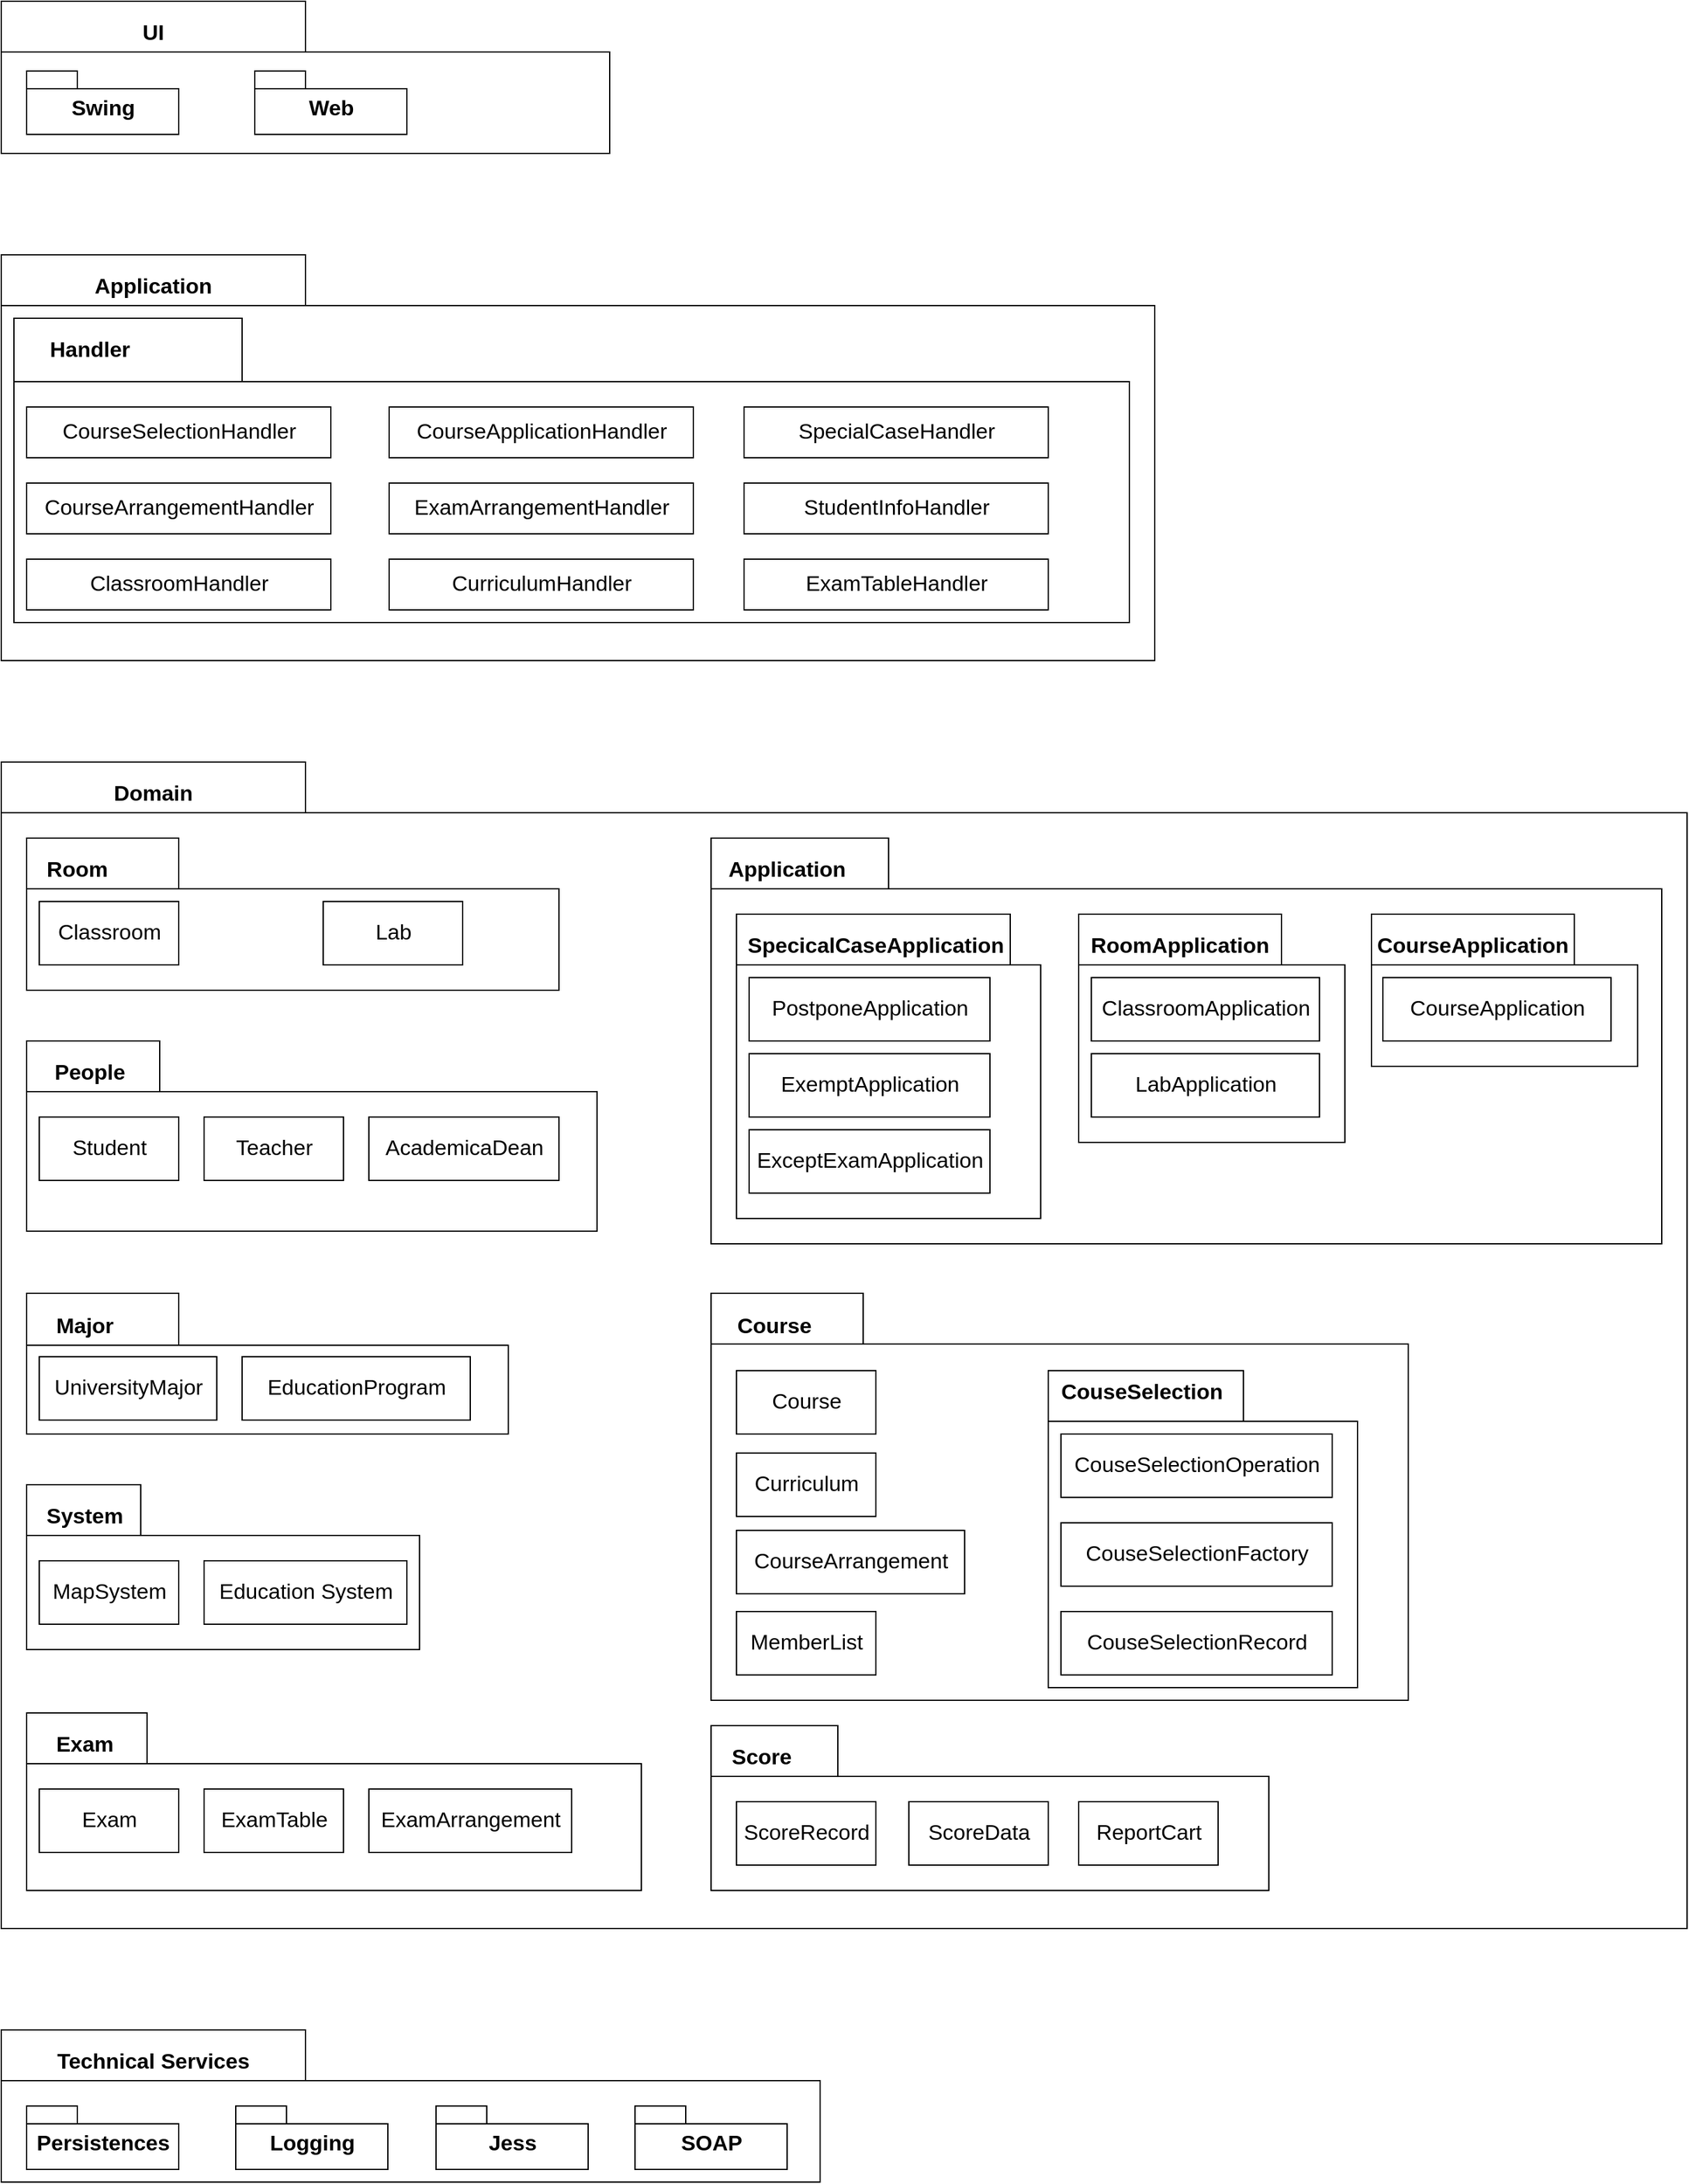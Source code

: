 <mxfile version="13.9.9" type="device"><diagram id="fV51BSM0cmDmqRP8hTR2" name="第 1 页"><mxGraphModel dx="1097" dy="689" grid="0" gridSize="10" guides="1" tooltips="1" connect="1" arrows="1" fold="1" page="0" pageScale="1" pageWidth="827" pageHeight="1169" math="0" shadow="0"><root><mxCell id="0"/><mxCell id="1" parent="0"/><mxCell id="63KLWWeNC_mTYOnKTDJR-7" value="" style="shape=folder;fontStyle=1;spacingTop=10;tabWidth=240;tabHeight=40;tabPosition=left;html=1;fontSize=17;" vertex="1" parent="1"><mxGeometry x="160" y="720" width="1330" height="920" as="geometry"/></mxCell><mxCell id="63KLWWeNC_mTYOnKTDJR-57" value="" style="shape=folder;fontStyle=1;spacingTop=10;tabWidth=140;tabHeight=40;tabPosition=left;html=1;fontSize=17;" vertex="1" parent="1"><mxGeometry x="720" y="780" width="750" height="320" as="geometry"/></mxCell><mxCell id="63KLWWeNC_mTYOnKTDJR-13" value="" style="shape=folder;fontStyle=1;spacingTop=10;tabWidth=240;tabHeight=40;tabPosition=left;html=1;fontSize=17;" vertex="1" parent="1"><mxGeometry x="160" y="320" width="910" height="320" as="geometry"/></mxCell><mxCell id="63KLWWeNC_mTYOnKTDJR-38" value="" style="shape=folder;fontStyle=1;spacingTop=10;tabWidth=180;tabHeight=50;tabPosition=left;html=1;fontSize=17;" vertex="1" parent="1"><mxGeometry x="170" y="370" width="880" height="240" as="geometry"/></mxCell><mxCell id="63KLWWeNC_mTYOnKTDJR-1" value="" style="shape=folder;fontStyle=1;spacingTop=10;tabWidth=240;tabHeight=40;tabPosition=left;html=1;" vertex="1" parent="1"><mxGeometry x="160" y="120" width="480" height="120" as="geometry"/></mxCell><mxCell id="63KLWWeNC_mTYOnKTDJR-3" value="UI" style="text;align=center;fontStyle=1;verticalAlign=middle;spacingLeft=3;spacingRight=3;strokeColor=none;rotatable=0;points=[[0,0.5],[1,0.5]];portConstraint=eastwest;fontSize=17;" vertex="1" parent="1"><mxGeometry x="250" y="130" width="60" height="26" as="geometry"/></mxCell><mxCell id="63KLWWeNC_mTYOnKTDJR-4" value="Swing" style="shape=folder;fontStyle=1;spacingTop=10;tabWidth=40;tabHeight=14;tabPosition=left;html=1;fontSize=17;" vertex="1" parent="1"><mxGeometry x="180" y="175" width="120" height="50" as="geometry"/></mxCell><mxCell id="63KLWWeNC_mTYOnKTDJR-5" value="Web" style="shape=folder;fontStyle=1;spacingTop=10;tabWidth=40;tabHeight=14;tabPosition=left;html=1;fontSize=17;" vertex="1" parent="1"><mxGeometry x="360" y="175" width="120" height="50" as="geometry"/></mxCell><mxCell id="63KLWWeNC_mTYOnKTDJR-8" value="Domain" style="text;align=center;fontStyle=1;verticalAlign=middle;spacingLeft=3;spacingRight=3;strokeColor=none;rotatable=0;points=[[0,0.5],[1,0.5]];portConstraint=eastwest;fontSize=17;" vertex="1" parent="1"><mxGeometry x="240" y="730" width="80" height="26" as="geometry"/></mxCell><mxCell id="63KLWWeNC_mTYOnKTDJR-9" value="" style="shape=folder;fontStyle=1;spacingTop=10;tabWidth=240;tabHeight=40;tabPosition=left;html=1;fontSize=17;" vertex="1" parent="1"><mxGeometry x="160" y="1720" width="646" height="120" as="geometry"/></mxCell><mxCell id="63KLWWeNC_mTYOnKTDJR-10" value="Technical Services" style="text;align=center;fontStyle=1;verticalAlign=middle;spacingLeft=3;spacingRight=3;strokeColor=none;rotatable=0;points=[[0,0.5],[1,0.5]];portConstraint=eastwest;fontSize=17;" vertex="1" parent="1"><mxGeometry x="240" y="1730" width="80" height="26" as="geometry"/></mxCell><mxCell id="63KLWWeNC_mTYOnKTDJR-11" value="Persistences" style="shape=folder;fontStyle=1;spacingTop=10;tabWidth=40;tabHeight=14;tabPosition=left;html=1;fontSize=17;" vertex="1" parent="1"><mxGeometry x="180" y="1780" width="120" height="50" as="geometry"/></mxCell><mxCell id="63KLWWeNC_mTYOnKTDJR-12" value="Logging" style="shape=folder;fontStyle=1;spacingTop=10;tabWidth=40;tabHeight=14;tabPosition=left;html=1;fontSize=17;" vertex="1" parent="1"><mxGeometry x="345" y="1780" width="120" height="50" as="geometry"/></mxCell><mxCell id="63KLWWeNC_mTYOnKTDJR-14" value="Application" style="text;align=center;fontStyle=1;verticalAlign=middle;spacingLeft=3;spacingRight=3;strokeColor=none;rotatable=0;points=[[0,0.5],[1,0.5]];portConstraint=eastwest;fontSize=17;" vertex="1" parent="1"><mxGeometry x="240" y="330" width="80" height="26" as="geometry"/></mxCell><mxCell id="63KLWWeNC_mTYOnKTDJR-22" value="CourseSelectionHandler" style="html=1;fontSize=17;" vertex="1" parent="1"><mxGeometry x="180" y="440" width="240" height="40" as="geometry"/></mxCell><mxCell id="63KLWWeNC_mTYOnKTDJR-24" value="CourseApplicationHandler" style="html=1;fontSize=17;" vertex="1" parent="1"><mxGeometry x="466" y="440" width="240" height="40" as="geometry"/></mxCell><mxCell id="63KLWWeNC_mTYOnKTDJR-26" value="SpecialCaseHandler" style="html=1;fontSize=17;" vertex="1" parent="1"><mxGeometry x="746" y="440" width="240" height="40" as="geometry"/></mxCell><mxCell id="63KLWWeNC_mTYOnKTDJR-27" value="CourseArrangementHandler" style="html=1;fontSize=17;" vertex="1" parent="1"><mxGeometry x="180" y="500" width="240" height="40" as="geometry"/></mxCell><mxCell id="63KLWWeNC_mTYOnKTDJR-28" value="ExamArrangementHandler" style="html=1;fontSize=17;" vertex="1" parent="1"><mxGeometry x="466" y="500" width="240" height="40" as="geometry"/></mxCell><mxCell id="63KLWWeNC_mTYOnKTDJR-29" value="StudentInfoHandler" style="html=1;fontSize=17;" vertex="1" parent="1"><mxGeometry x="746" y="500" width="240" height="40" as="geometry"/></mxCell><mxCell id="63KLWWeNC_mTYOnKTDJR-30" value="" style="shape=folder;fontStyle=1;spacingTop=10;tabWidth=220;tabHeight=40;tabPosition=left;html=1;fontSize=17;" vertex="1" parent="1"><mxGeometry x="740" y="840" width="240" height="240" as="geometry"/></mxCell><mxCell id="63KLWWeNC_mTYOnKTDJR-31" value="SpecicalCaseApplication" style="text;align=center;fontStyle=1;verticalAlign=middle;spacingLeft=3;spacingRight=3;strokeColor=none;rotatable=0;points=[[0,0.5],[1,0.5]];portConstraint=eastwest;fontSize=17;" vertex="1" parent="1"><mxGeometry x="810" y="850" width="80" height="26" as="geometry"/></mxCell><mxCell id="63KLWWeNC_mTYOnKTDJR-33" value="PostponeApplication" style="html=1;fontSize=17;" vertex="1" parent="1"><mxGeometry x="750" y="890" width="190" height="50" as="geometry"/></mxCell><mxCell id="63KLWWeNC_mTYOnKTDJR-34" value="ExemptApplication" style="html=1;fontSize=17;" vertex="1" parent="1"><mxGeometry x="750" y="950" width="190" height="50" as="geometry"/></mxCell><mxCell id="63KLWWeNC_mTYOnKTDJR-36" value="ExceptExamApplication" style="html=1;fontSize=17;" vertex="1" parent="1"><mxGeometry x="750" y="1010" width="190" height="50" as="geometry"/></mxCell><mxCell id="63KLWWeNC_mTYOnKTDJR-37" value="ClassroomHandler" style="html=1;fontSize=17;" vertex="1" parent="1"><mxGeometry x="180" y="560" width="240" height="40" as="geometry"/></mxCell><mxCell id="63KLWWeNC_mTYOnKTDJR-39" value="Handler" style="text;align=center;fontStyle=1;verticalAlign=middle;spacingLeft=3;spacingRight=3;strokeColor=none;rotatable=0;points=[[0,0.5],[1,0.5]];portConstraint=eastwest;fontSize=17;" vertex="1" parent="1"><mxGeometry x="190" y="380" width="80" height="26" as="geometry"/></mxCell><mxCell id="63KLWWeNC_mTYOnKTDJR-40" value="" style="shape=folder;fontStyle=1;spacingTop=10;tabWidth=120;tabHeight=40;tabPosition=left;html=1;fontSize=17;" vertex="1" parent="1"><mxGeometry x="180" y="780" width="420" height="120" as="geometry"/></mxCell><mxCell id="63KLWWeNC_mTYOnKTDJR-41" value="Room" style="text;align=center;fontStyle=1;verticalAlign=middle;spacingLeft=3;spacingRight=3;strokeColor=none;rotatable=0;points=[[0,0.5],[1,0.5]];portConstraint=eastwest;fontSize=17;" vertex="1" parent="1"><mxGeometry x="180" y="790" width="80" height="26" as="geometry"/></mxCell><mxCell id="63KLWWeNC_mTYOnKTDJR-42" value="Classroom" style="html=1;fontSize=17;" vertex="1" parent="1"><mxGeometry x="190" y="830" width="110" height="50" as="geometry"/></mxCell><mxCell id="63KLWWeNC_mTYOnKTDJR-43" value="Lab" style="html=1;fontSize=17;" vertex="1" parent="1"><mxGeometry x="414" y="830" width="110" height="50" as="geometry"/></mxCell><mxCell id="63KLWWeNC_mTYOnKTDJR-47" value="" style="shape=folder;fontStyle=1;spacingTop=10;tabWidth=105;tabHeight=40;tabPosition=left;html=1;fontSize=17;" vertex="1" parent="1"><mxGeometry x="180" y="940" width="450" height="150" as="geometry"/></mxCell><mxCell id="63KLWWeNC_mTYOnKTDJR-48" value="People" style="text;align=center;fontStyle=1;verticalAlign=middle;spacingLeft=3;spacingRight=3;strokeColor=none;rotatable=0;points=[[0,0.5],[1,0.5]];portConstraint=eastwest;fontSize=17;" vertex="1" parent="1"><mxGeometry x="190" y="950" width="80" height="26" as="geometry"/></mxCell><mxCell id="63KLWWeNC_mTYOnKTDJR-49" value="Student" style="html=1;fontSize=17;" vertex="1" parent="1"><mxGeometry x="190" y="1000" width="110" height="50" as="geometry"/></mxCell><mxCell id="63KLWWeNC_mTYOnKTDJR-50" value="Teacher" style="html=1;fontSize=17;" vertex="1" parent="1"><mxGeometry x="320" y="1000" width="110" height="50" as="geometry"/></mxCell><mxCell id="63KLWWeNC_mTYOnKTDJR-51" value="AcademicaDean" style="html=1;fontSize=17;" vertex="1" parent="1"><mxGeometry x="450" y="1000" width="150" height="50" as="geometry"/></mxCell><mxCell id="63KLWWeNC_mTYOnKTDJR-53" value="" style="shape=folder;fontStyle=1;spacingTop=10;tabWidth=90;tabHeight=40;tabPosition=left;html=1;fontSize=17;" vertex="1" parent="1"><mxGeometry x="180" y="1290" width="310" height="130" as="geometry"/></mxCell><mxCell id="63KLWWeNC_mTYOnKTDJR-54" value="System" style="text;align=center;fontStyle=1;verticalAlign=middle;spacingLeft=3;spacingRight=3;strokeColor=none;rotatable=0;points=[[0,0.5],[1,0.5]];portConstraint=eastwest;fontSize=17;" vertex="1" parent="1"><mxGeometry x="186" y="1300" width="80" height="26" as="geometry"/></mxCell><mxCell id="63KLWWeNC_mTYOnKTDJR-55" value="MapSystem" style="html=1;fontSize=17;" vertex="1" parent="1"><mxGeometry x="190" y="1350" width="110" height="50" as="geometry"/></mxCell><mxCell id="63KLWWeNC_mTYOnKTDJR-56" value="Education System" style="html=1;fontSize=17;" vertex="1" parent="1"><mxGeometry x="320" y="1350" width="160" height="50" as="geometry"/></mxCell><mxCell id="63KLWWeNC_mTYOnKTDJR-58" value="Application" style="text;align=center;fontStyle=1;verticalAlign=middle;spacingLeft=3;spacingRight=3;strokeColor=none;rotatable=0;points=[[0,0.5],[1,0.5]];portConstraint=eastwest;fontSize=17;" vertex="1" parent="1"><mxGeometry x="740" y="790" width="80" height="26" as="geometry"/></mxCell><mxCell id="63KLWWeNC_mTYOnKTDJR-61" value="" style="shape=folder;fontStyle=1;spacingTop=10;tabWidth=160;tabHeight=40;tabPosition=left;html=1;fontSize=17;" vertex="1" parent="1"><mxGeometry x="1010" y="840" width="210" height="180" as="geometry"/></mxCell><mxCell id="63KLWWeNC_mTYOnKTDJR-62" value="RoomApplication" style="text;align=center;fontStyle=1;verticalAlign=middle;spacingLeft=3;spacingRight=3;strokeColor=none;rotatable=0;points=[[0,0.5],[1,0.5]];portConstraint=eastwest;fontSize=17;" vertex="1" parent="1"><mxGeometry x="1050" y="850" width="80" height="26" as="geometry"/></mxCell><mxCell id="63KLWWeNC_mTYOnKTDJR-64" value="ClassroomApplication" style="html=1;fontSize=17;" vertex="1" parent="1"><mxGeometry x="1020" y="890" width="180" height="50" as="geometry"/></mxCell><mxCell id="63KLWWeNC_mTYOnKTDJR-65" value="LabApplication" style="html=1;fontSize=17;" vertex="1" parent="1"><mxGeometry x="1020" y="950" width="180" height="50" as="geometry"/></mxCell><mxCell id="63KLWWeNC_mTYOnKTDJR-66" value="" style="shape=folder;fontStyle=1;spacingTop=10;tabWidth=160;tabHeight=40;tabPosition=left;html=1;fontSize=17;" vertex="1" parent="1"><mxGeometry x="1241" y="840" width="210" height="120" as="geometry"/></mxCell><mxCell id="63KLWWeNC_mTYOnKTDJR-67" value="CourseApplication" style="text;align=center;fontStyle=1;verticalAlign=middle;spacingLeft=3;spacingRight=3;strokeColor=none;rotatable=0;points=[[0,0.5],[1,0.5]];portConstraint=eastwest;fontSize=17;" vertex="1" parent="1"><mxGeometry x="1281" y="850" width="80" height="26" as="geometry"/></mxCell><mxCell id="63KLWWeNC_mTYOnKTDJR-68" value="CourseApplication" style="html=1;fontSize=17;" vertex="1" parent="1"><mxGeometry x="1250" y="890" width="180" height="50" as="geometry"/></mxCell><mxCell id="63KLWWeNC_mTYOnKTDJR-69" value="" style="shape=folder;fontStyle=1;spacingTop=10;tabWidth=120;tabHeight=41;tabPosition=left;html=1;fontSize=17;" vertex="1" parent="1"><mxGeometry x="180" y="1139" width="380" height="111" as="geometry"/></mxCell><mxCell id="63KLWWeNC_mTYOnKTDJR-70" value="Major" style="text;align=center;fontStyle=1;verticalAlign=middle;spacingLeft=3;spacingRight=3;strokeColor=none;rotatable=0;points=[[0,0.5],[1,0.5]];portConstraint=eastwest;fontSize=17;" vertex="1" parent="1"><mxGeometry x="186" y="1150" width="80" height="26" as="geometry"/></mxCell><mxCell id="63KLWWeNC_mTYOnKTDJR-71" value="UniversityMajor" style="html=1;fontSize=17;" vertex="1" parent="1"><mxGeometry x="190" y="1189" width="140" height="50" as="geometry"/></mxCell><mxCell id="63KLWWeNC_mTYOnKTDJR-72" value="EducationProgram" style="html=1;fontSize=17;" vertex="1" parent="1"><mxGeometry x="350" y="1189" width="180" height="50" as="geometry"/></mxCell><mxCell id="63KLWWeNC_mTYOnKTDJR-73" value="" style="shape=folder;fontStyle=1;spacingTop=10;tabWidth=120;tabHeight=40;tabPosition=left;html=1;fontSize=17;" vertex="1" parent="1"><mxGeometry x="720" y="1139" width="550" height="321" as="geometry"/></mxCell><mxCell id="63KLWWeNC_mTYOnKTDJR-74" value="Course" style="text;align=center;fontStyle=1;verticalAlign=middle;spacingLeft=3;spacingRight=3;strokeColor=none;rotatable=0;points=[[0,0.5],[1,0.5]];portConstraint=eastwest;fontSize=17;" vertex="1" parent="1"><mxGeometry x="730" y="1150" width="80" height="26" as="geometry"/></mxCell><mxCell id="63KLWWeNC_mTYOnKTDJR-75" value="CurriculumHandler" style="html=1;fontSize=17;" vertex="1" parent="1"><mxGeometry x="466" y="560" width="240" height="40" as="geometry"/></mxCell><mxCell id="63KLWWeNC_mTYOnKTDJR-76" value="Course" style="html=1;fontSize=17;" vertex="1" parent="1"><mxGeometry x="740" y="1200" width="110" height="50" as="geometry"/></mxCell><mxCell id="63KLWWeNC_mTYOnKTDJR-77" value="CourseArrangement" style="html=1;fontSize=17;" vertex="1" parent="1"><mxGeometry x="740" y="1326" width="180" height="50" as="geometry"/></mxCell><mxCell id="63KLWWeNC_mTYOnKTDJR-78" value="MemberList" style="html=1;fontSize=17;" vertex="1" parent="1"><mxGeometry x="740" y="1390" width="110" height="50" as="geometry"/></mxCell><mxCell id="63KLWWeNC_mTYOnKTDJR-79" value="" style="shape=folder;fontStyle=1;spacingTop=10;tabWidth=154;tabHeight=40;tabPosition=left;html=1;fontSize=17;" vertex="1" parent="1"><mxGeometry x="986" y="1200" width="244" height="250" as="geometry"/></mxCell><mxCell id="63KLWWeNC_mTYOnKTDJR-80" value="CouseSelection" style="text;align=center;fontStyle=1;verticalAlign=middle;spacingLeft=3;spacingRight=3;strokeColor=none;rotatable=0;points=[[0,0.5],[1,0.5]];portConstraint=eastwest;fontSize=17;" vertex="1" parent="1"><mxGeometry x="1020" y="1202" width="80" height="26" as="geometry"/></mxCell><mxCell id="63KLWWeNC_mTYOnKTDJR-81" value="CouseSelectionOperation" style="html=1;fontSize=17;" vertex="1" parent="1"><mxGeometry x="996" y="1250" width="214" height="50" as="geometry"/></mxCell><mxCell id="63KLWWeNC_mTYOnKTDJR-82" value="CouseSelectionFactory" style="html=1;fontSize=17;" vertex="1" parent="1"><mxGeometry x="996" y="1320" width="214" height="50" as="geometry"/></mxCell><mxCell id="63KLWWeNC_mTYOnKTDJR-83" value="CouseSelectionRecord" style="html=1;fontSize=17;" vertex="1" parent="1"><mxGeometry x="996" y="1390" width="214" height="50" as="geometry"/></mxCell><mxCell id="63KLWWeNC_mTYOnKTDJR-84" value="" style="shape=folder;fontStyle=1;spacingTop=10;tabWidth=95;tabHeight=40;tabPosition=left;html=1;fontSize=17;" vertex="1" parent="1"><mxGeometry x="180" y="1470" width="485" height="140" as="geometry"/></mxCell><mxCell id="63KLWWeNC_mTYOnKTDJR-85" value="Exam" style="text;align=center;fontStyle=1;verticalAlign=middle;spacingLeft=3;spacingRight=3;strokeColor=none;rotatable=0;points=[[0,0.5],[1,0.5]];portConstraint=eastwest;fontSize=17;" vertex="1" parent="1"><mxGeometry x="186" y="1480" width="80" height="26" as="geometry"/></mxCell><mxCell id="63KLWWeNC_mTYOnKTDJR-86" value="ExamTableHandler" style="html=1;fontSize=17;" vertex="1" parent="1"><mxGeometry x="746" y="560" width="240" height="40" as="geometry"/></mxCell><mxCell id="63KLWWeNC_mTYOnKTDJR-87" value="Exam" style="html=1;fontSize=17;" vertex="1" parent="1"><mxGeometry x="190" y="1530" width="110" height="50" as="geometry"/></mxCell><mxCell id="63KLWWeNC_mTYOnKTDJR-88" value="ExamTable" style="html=1;fontSize=17;" vertex="1" parent="1"><mxGeometry x="320" y="1530" width="110" height="50" as="geometry"/></mxCell><mxCell id="63KLWWeNC_mTYOnKTDJR-89" value="ExamArrangement" style="html=1;fontSize=17;" vertex="1" parent="1"><mxGeometry x="450" y="1530" width="160" height="50" as="geometry"/></mxCell><mxCell id="63KLWWeNC_mTYOnKTDJR-90" value="" style="shape=folder;fontStyle=1;spacingTop=10;tabWidth=100;tabHeight=40;tabPosition=left;html=1;fontSize=17;" vertex="1" parent="1"><mxGeometry x="720" y="1480" width="440" height="130" as="geometry"/></mxCell><mxCell id="63KLWWeNC_mTYOnKTDJR-91" value="Score" style="text;align=center;fontStyle=1;verticalAlign=middle;spacingLeft=3;spacingRight=3;strokeColor=none;rotatable=0;points=[[0,0.5],[1,0.5]];portConstraint=eastwest;fontSize=17;" vertex="1" parent="1"><mxGeometry x="720" y="1490" width="80" height="26" as="geometry"/></mxCell><mxCell id="63KLWWeNC_mTYOnKTDJR-92" value="ScoreRecord" style="html=1;fontSize=17;" vertex="1" parent="1"><mxGeometry x="740" y="1540" width="110" height="50" as="geometry"/></mxCell><mxCell id="63KLWWeNC_mTYOnKTDJR-93" value="ScoreData" style="html=1;fontSize=17;" vertex="1" parent="1"><mxGeometry x="876" y="1540" width="110" height="50" as="geometry"/></mxCell><mxCell id="63KLWWeNC_mTYOnKTDJR-94" value="ReportCart" style="html=1;fontSize=17;" vertex="1" parent="1"><mxGeometry x="1010" y="1540" width="110" height="50" as="geometry"/></mxCell><mxCell id="63KLWWeNC_mTYOnKTDJR-96" value="Curriculum" style="html=1;fontSize=17;" vertex="1" parent="1"><mxGeometry x="740" y="1265" width="110" height="50" as="geometry"/></mxCell><mxCell id="63KLWWeNC_mTYOnKTDJR-98" value="Jess" style="shape=folder;fontStyle=1;spacingTop=10;tabWidth=40;tabHeight=14;tabPosition=left;html=1;fontSize=17;" vertex="1" parent="1"><mxGeometry x="503" y="1780" width="120" height="50" as="geometry"/></mxCell><mxCell id="63KLWWeNC_mTYOnKTDJR-99" value="SOAP" style="shape=folder;fontStyle=1;spacingTop=10;tabWidth=40;tabHeight=14;tabPosition=left;html=1;fontSize=17;" vertex="1" parent="1"><mxGeometry x="660" y="1780" width="120" height="50" as="geometry"/></mxCell></root></mxGraphModel></diagram></mxfile>